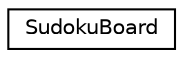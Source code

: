 digraph "Graphical Class Hierarchy"
{
 // LATEX_PDF_SIZE
  edge [fontname="Helvetica",fontsize="10",labelfontname="Helvetica",labelfontsize="10"];
  node [fontname="Helvetica",fontsize="10",shape=record];
  rankdir="LR";
  Node0 [label="SudokuBoard",height=0.2,width=0.4,color="black", fillcolor="white", style="filled",URL="$classSudokuBoard.html",tooltip="Class representing a Sudoku puzzle board."];
}
